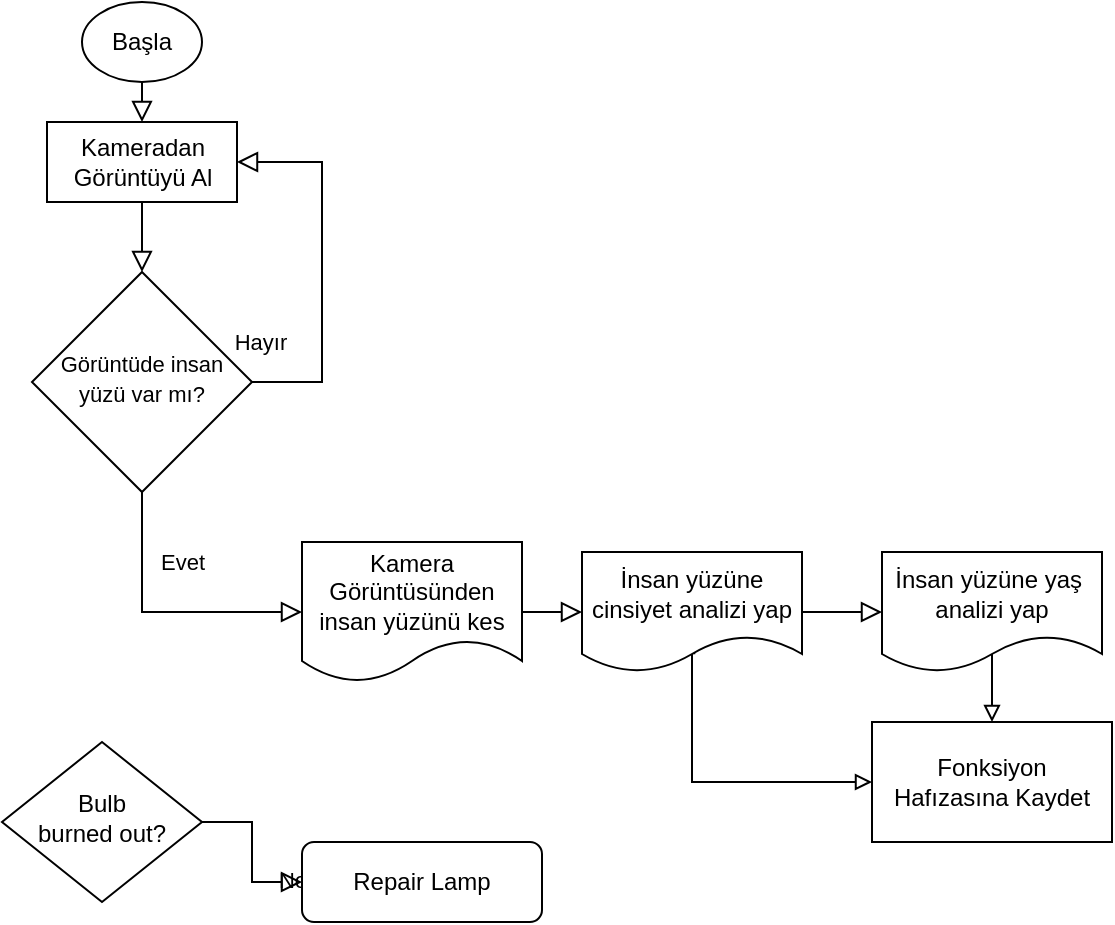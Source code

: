 <mxfile version="14.2.9" type="github">
  <diagram id="C5RBs43oDa-KdzZeNtuy" name="Page-1">
    <mxGraphModel dx="953" dy="534" grid="1" gridSize="10" guides="1" tooltips="1" connect="1" arrows="1" fold="1" page="1" pageScale="1" pageWidth="827" pageHeight="1169" math="0" shadow="0">
      <root>
        <mxCell id="WIyWlLk6GJQsqaUBKTNV-0" />
        <mxCell id="WIyWlLk6GJQsqaUBKTNV-1" parent="WIyWlLk6GJQsqaUBKTNV-0" />
        <mxCell id="WIyWlLk6GJQsqaUBKTNV-4" value="Evet" style="rounded=0;html=1;jettySize=auto;orthogonalLoop=1;fontSize=11;endArrow=block;endFill=0;endSize=8;strokeWidth=1;shadow=0;labelBackgroundColor=none;edgeStyle=orthogonalEdgeStyle;entryX=0;entryY=0.5;entryDx=0;entryDy=0;" parent="WIyWlLk6GJQsqaUBKTNV-1" source="WIyWlLk6GJQsqaUBKTNV-6" target="dVqgmeNc8iH2BV-W2VbZ-17" edge="1">
          <mxGeometry x="-0.499" y="20" relative="1" as="geometry">
            <mxPoint as="offset" />
            <mxPoint x="110" y="325" as="targetPoint" />
            <Array as="points">
              <mxPoint x="80" y="315" />
            </Array>
          </mxGeometry>
        </mxCell>
        <mxCell id="WIyWlLk6GJQsqaUBKTNV-5" value="Hayır" style="edgeStyle=orthogonalEdgeStyle;rounded=0;html=1;jettySize=auto;orthogonalLoop=1;fontSize=11;endArrow=block;endFill=0;endSize=8;strokeWidth=1;shadow=0;labelBackgroundColor=none;entryX=1;entryY=0.5;entryDx=0;entryDy=0;" parent="WIyWlLk6GJQsqaUBKTNV-1" source="WIyWlLk6GJQsqaUBKTNV-6" target="dVqgmeNc8iH2BV-W2VbZ-13" edge="1">
          <mxGeometry x="-0.963" y="20" relative="1" as="geometry">
            <mxPoint as="offset" />
            <mxPoint x="240" y="90" as="targetPoint" />
            <Array as="points">
              <mxPoint x="170" y="200" />
              <mxPoint x="170" y="90" />
            </Array>
          </mxGeometry>
        </mxCell>
        <mxCell id="WIyWlLk6GJQsqaUBKTNV-6" value="&lt;div&gt;&lt;span style=&quot;font-size: 11px&quot;&gt;Görüntüde i&lt;/span&gt;&lt;span style=&quot;font-size: 11px&quot;&gt;nsan yüzü var mı?&lt;/span&gt;&lt;/div&gt;" style="rhombus;whiteSpace=wrap;html=1;shadow=0;fontFamily=Helvetica;fontSize=12;align=center;strokeWidth=1;spacing=6;spacingTop=-4;" parent="WIyWlLk6GJQsqaUBKTNV-1" vertex="1">
          <mxGeometry x="25" y="145" width="110" height="110" as="geometry" />
        </mxCell>
        <mxCell id="WIyWlLk6GJQsqaUBKTNV-8" value="No" style="rounded=0;html=1;jettySize=auto;orthogonalLoop=1;fontSize=11;endArrow=block;endFill=0;endSize=8;strokeWidth=1;shadow=0;labelBackgroundColor=none;edgeStyle=orthogonalEdgeStyle;" parent="WIyWlLk6GJQsqaUBKTNV-1" source="WIyWlLk6GJQsqaUBKTNV-10" target="WIyWlLk6GJQsqaUBKTNV-11" edge="1">
          <mxGeometry x="0.333" y="20" relative="1" as="geometry">
            <mxPoint as="offset" />
          </mxGeometry>
        </mxCell>
        <mxCell id="WIyWlLk6GJQsqaUBKTNV-10" value="Bulb&lt;br&gt;burned out?" style="rhombus;whiteSpace=wrap;html=1;shadow=0;fontFamily=Helvetica;fontSize=12;align=center;strokeWidth=1;spacing=6;spacingTop=-4;" parent="WIyWlLk6GJQsqaUBKTNV-1" vertex="1">
          <mxGeometry x="10" y="380" width="100" height="80" as="geometry" />
        </mxCell>
        <mxCell id="WIyWlLk6GJQsqaUBKTNV-11" value="Repair Lamp" style="rounded=1;whiteSpace=wrap;html=1;fontSize=12;glass=0;strokeWidth=1;shadow=0;" parent="WIyWlLk6GJQsqaUBKTNV-1" vertex="1">
          <mxGeometry x="160" y="430" width="120" height="40" as="geometry" />
        </mxCell>
        <mxCell id="dVqgmeNc8iH2BV-W2VbZ-4" value="" style="rounded=0;html=1;jettySize=auto;orthogonalLoop=1;fontSize=11;endArrow=block;endFill=0;endSize=8;strokeWidth=1;shadow=0;labelBackgroundColor=none;edgeStyle=orthogonalEdgeStyle;exitX=1;exitY=0.5;exitDx=0;exitDy=0;entryX=0;entryY=0.5;entryDx=0;entryDy=0;" edge="1" parent="WIyWlLk6GJQsqaUBKTNV-1" source="dVqgmeNc8iH2BV-W2VbZ-17" target="dVqgmeNc8iH2BV-W2VbZ-18">
          <mxGeometry relative="1" as="geometry">
            <mxPoint x="310" y="270" as="sourcePoint" />
            <mxPoint x="270" y="370" as="targetPoint" />
            <Array as="points">
              <mxPoint x="280" y="315" />
              <mxPoint x="280" y="315" />
            </Array>
          </mxGeometry>
        </mxCell>
        <mxCell id="dVqgmeNc8iH2BV-W2VbZ-12" value="&lt;span&gt;Başla&lt;br&gt;&lt;/span&gt;" style="ellipse;whiteSpace=wrap;html=1;shadow=0;" vertex="1" parent="WIyWlLk6GJQsqaUBKTNV-1">
          <mxGeometry x="50" y="10" width="60" height="40" as="geometry" />
        </mxCell>
        <mxCell id="dVqgmeNc8iH2BV-W2VbZ-13" value="Kameradan Görüntüyü Al" style="rounded=0;whiteSpace=wrap;html=1;shadow=0;" vertex="1" parent="WIyWlLk6GJQsqaUBKTNV-1">
          <mxGeometry x="32.5" y="70" width="95" height="40" as="geometry" />
        </mxCell>
        <mxCell id="dVqgmeNc8iH2BV-W2VbZ-14" value="" style="rounded=0;html=1;jettySize=auto;orthogonalLoop=1;fontSize=11;endArrow=block;endFill=0;endSize=8;strokeWidth=1;shadow=0;labelBackgroundColor=none;edgeStyle=orthogonalEdgeStyle;exitX=0.5;exitY=1;exitDx=0;exitDy=0;entryX=0.5;entryY=0;entryDx=0;entryDy=0;" edge="1" parent="WIyWlLk6GJQsqaUBKTNV-1" source="dVqgmeNc8iH2BV-W2VbZ-12" target="dVqgmeNc8iH2BV-W2VbZ-13">
          <mxGeometry relative="1" as="geometry">
            <mxPoint x="455" y="310" as="sourcePoint" />
            <mxPoint x="505" y="310" as="targetPoint" />
            <Array as="points">
              <mxPoint x="80" y="60" />
              <mxPoint x="80" y="60" />
            </Array>
          </mxGeometry>
        </mxCell>
        <mxCell id="dVqgmeNc8iH2BV-W2VbZ-15" value="" style="rounded=0;html=1;jettySize=auto;orthogonalLoop=1;fontSize=11;endArrow=block;endFill=0;endSize=8;strokeWidth=1;shadow=0;labelBackgroundColor=none;edgeStyle=orthogonalEdgeStyle;exitX=0.5;exitY=1;exitDx=0;exitDy=0;entryX=0.5;entryY=0;entryDx=0;entryDy=0;" edge="1" parent="WIyWlLk6GJQsqaUBKTNV-1" source="dVqgmeNc8iH2BV-W2VbZ-13" target="WIyWlLk6GJQsqaUBKTNV-6">
          <mxGeometry relative="1" as="geometry">
            <mxPoint x="90" y="60" as="sourcePoint" />
            <mxPoint x="90" y="80" as="targetPoint" />
            <Array as="points">
              <mxPoint x="80" y="130" />
              <mxPoint x="80" y="130" />
            </Array>
          </mxGeometry>
        </mxCell>
        <mxCell id="dVqgmeNc8iH2BV-W2VbZ-17" value="&lt;span&gt;Kamera Görüntüsünden insan yüzünü kes&lt;/span&gt;" style="shape=document;whiteSpace=wrap;html=1;boundedLbl=1;rounded=0;shadow=0;glass=0;sketch=0;" vertex="1" parent="WIyWlLk6GJQsqaUBKTNV-1">
          <mxGeometry x="160" y="280" width="110" height="70" as="geometry" />
        </mxCell>
        <mxCell id="dVqgmeNc8iH2BV-W2VbZ-23" style="edgeStyle=orthogonalEdgeStyle;rounded=0;orthogonalLoop=1;jettySize=auto;html=1;endArrow=block;endFill=0;entryX=0;entryY=0.5;entryDx=0;entryDy=0;exitX=0.515;exitY=0.844;exitDx=0;exitDy=0;exitPerimeter=0;" edge="1" parent="WIyWlLk6GJQsqaUBKTNV-1" source="dVqgmeNc8iH2BV-W2VbZ-18" target="dVqgmeNc8iH2BV-W2VbZ-21">
          <mxGeometry relative="1" as="geometry">
            <mxPoint x="370" y="410" as="targetPoint" />
            <Array as="points">
              <mxPoint x="355" y="336" />
              <mxPoint x="355" y="400" />
            </Array>
          </mxGeometry>
        </mxCell>
        <mxCell id="dVqgmeNc8iH2BV-W2VbZ-18" value="&lt;span&gt;İnsan yüzüne cinsiyet analizi yap&lt;/span&gt;" style="shape=document;whiteSpace=wrap;html=1;boundedLbl=1;rounded=0;shadow=0;glass=0;sketch=0;" vertex="1" parent="WIyWlLk6GJQsqaUBKTNV-1">
          <mxGeometry x="300" y="285" width="110" height="60" as="geometry" />
        </mxCell>
        <mxCell id="dVqgmeNc8iH2BV-W2VbZ-22" style="edgeStyle=orthogonalEdgeStyle;rounded=0;orthogonalLoop=1;jettySize=auto;html=1;entryX=0.5;entryY=0;entryDx=0;entryDy=0;endArrow=block;endFill=0;exitX=0.512;exitY=0.833;exitDx=0;exitDy=0;exitPerimeter=0;" edge="1" parent="WIyWlLk6GJQsqaUBKTNV-1" source="dVqgmeNc8iH2BV-W2VbZ-19" target="dVqgmeNc8iH2BV-W2VbZ-21">
          <mxGeometry relative="1" as="geometry" />
        </mxCell>
        <mxCell id="dVqgmeNc8iH2BV-W2VbZ-19" value="&lt;span&gt;İnsan yüzüne yaş&amp;nbsp; analizi yap&lt;/span&gt;" style="shape=document;whiteSpace=wrap;html=1;boundedLbl=1;rounded=0;shadow=0;glass=0;sketch=0;" vertex="1" parent="WIyWlLk6GJQsqaUBKTNV-1">
          <mxGeometry x="450" y="285" width="110" height="60" as="geometry" />
        </mxCell>
        <mxCell id="dVqgmeNc8iH2BV-W2VbZ-20" value="" style="rounded=0;html=1;jettySize=auto;orthogonalLoop=1;fontSize=11;endArrow=block;endFill=0;endSize=8;strokeWidth=1;shadow=0;labelBackgroundColor=none;edgeStyle=orthogonalEdgeStyle;exitX=1;exitY=0.5;exitDx=0;exitDy=0;entryX=0;entryY=0.5;entryDx=0;entryDy=0;" edge="1" parent="WIyWlLk6GJQsqaUBKTNV-1" source="dVqgmeNc8iH2BV-W2VbZ-18" target="dVqgmeNc8iH2BV-W2VbZ-19">
          <mxGeometry relative="1" as="geometry">
            <mxPoint x="250" y="325" as="sourcePoint" />
            <mxPoint x="430" y="315" as="targetPoint" />
            <Array as="points" />
          </mxGeometry>
        </mxCell>
        <mxCell id="dVqgmeNc8iH2BV-W2VbZ-21" value="Fonksiyon &lt;br&gt;Hafızasına Kaydet" style="rounded=0;whiteSpace=wrap;html=1;shadow=0;glass=0;sketch=0;" vertex="1" parent="WIyWlLk6GJQsqaUBKTNV-1">
          <mxGeometry x="445" y="370" width="120" height="60" as="geometry" />
        </mxCell>
      </root>
    </mxGraphModel>
  </diagram>
</mxfile>
